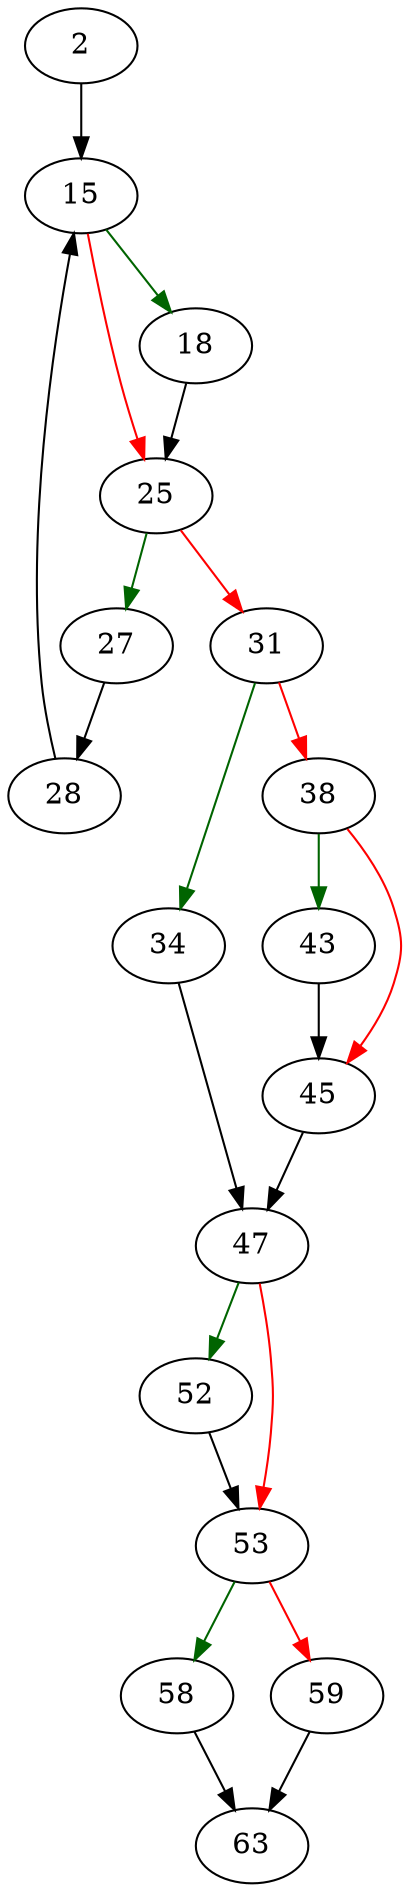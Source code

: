 strict digraph "openDirectory" {
	// Node definitions.
	2 [entry=true];
	15;
	18;
	25;
	27;
	31;
	28;
	34;
	38;
	47;
	43;
	45;
	52;
	53;
	58;
	59;
	63;

	// Edge definitions.
	2 -> 15;
	15 -> 18 [
		color=darkgreen
		cond=true
	];
	15 -> 25 [
		color=red
		cond=false
	];
	18 -> 25;
	25 -> 27 [
		color=darkgreen
		cond=true
	];
	25 -> 31 [
		color=red
		cond=false
	];
	27 -> 28;
	31 -> 34 [
		color=darkgreen
		cond=true
	];
	31 -> 38 [
		color=red
		cond=false
	];
	28 -> 15;
	34 -> 47;
	38 -> 43 [
		color=darkgreen
		cond=true
	];
	38 -> 45 [
		color=red
		cond=false
	];
	47 -> 52 [
		color=darkgreen
		cond=true
	];
	47 -> 53 [
		color=red
		cond=false
	];
	43 -> 45;
	45 -> 47;
	52 -> 53;
	53 -> 58 [
		color=darkgreen
		cond=true
	];
	53 -> 59 [
		color=red
		cond=false
	];
	58 -> 63;
	59 -> 63;
}
